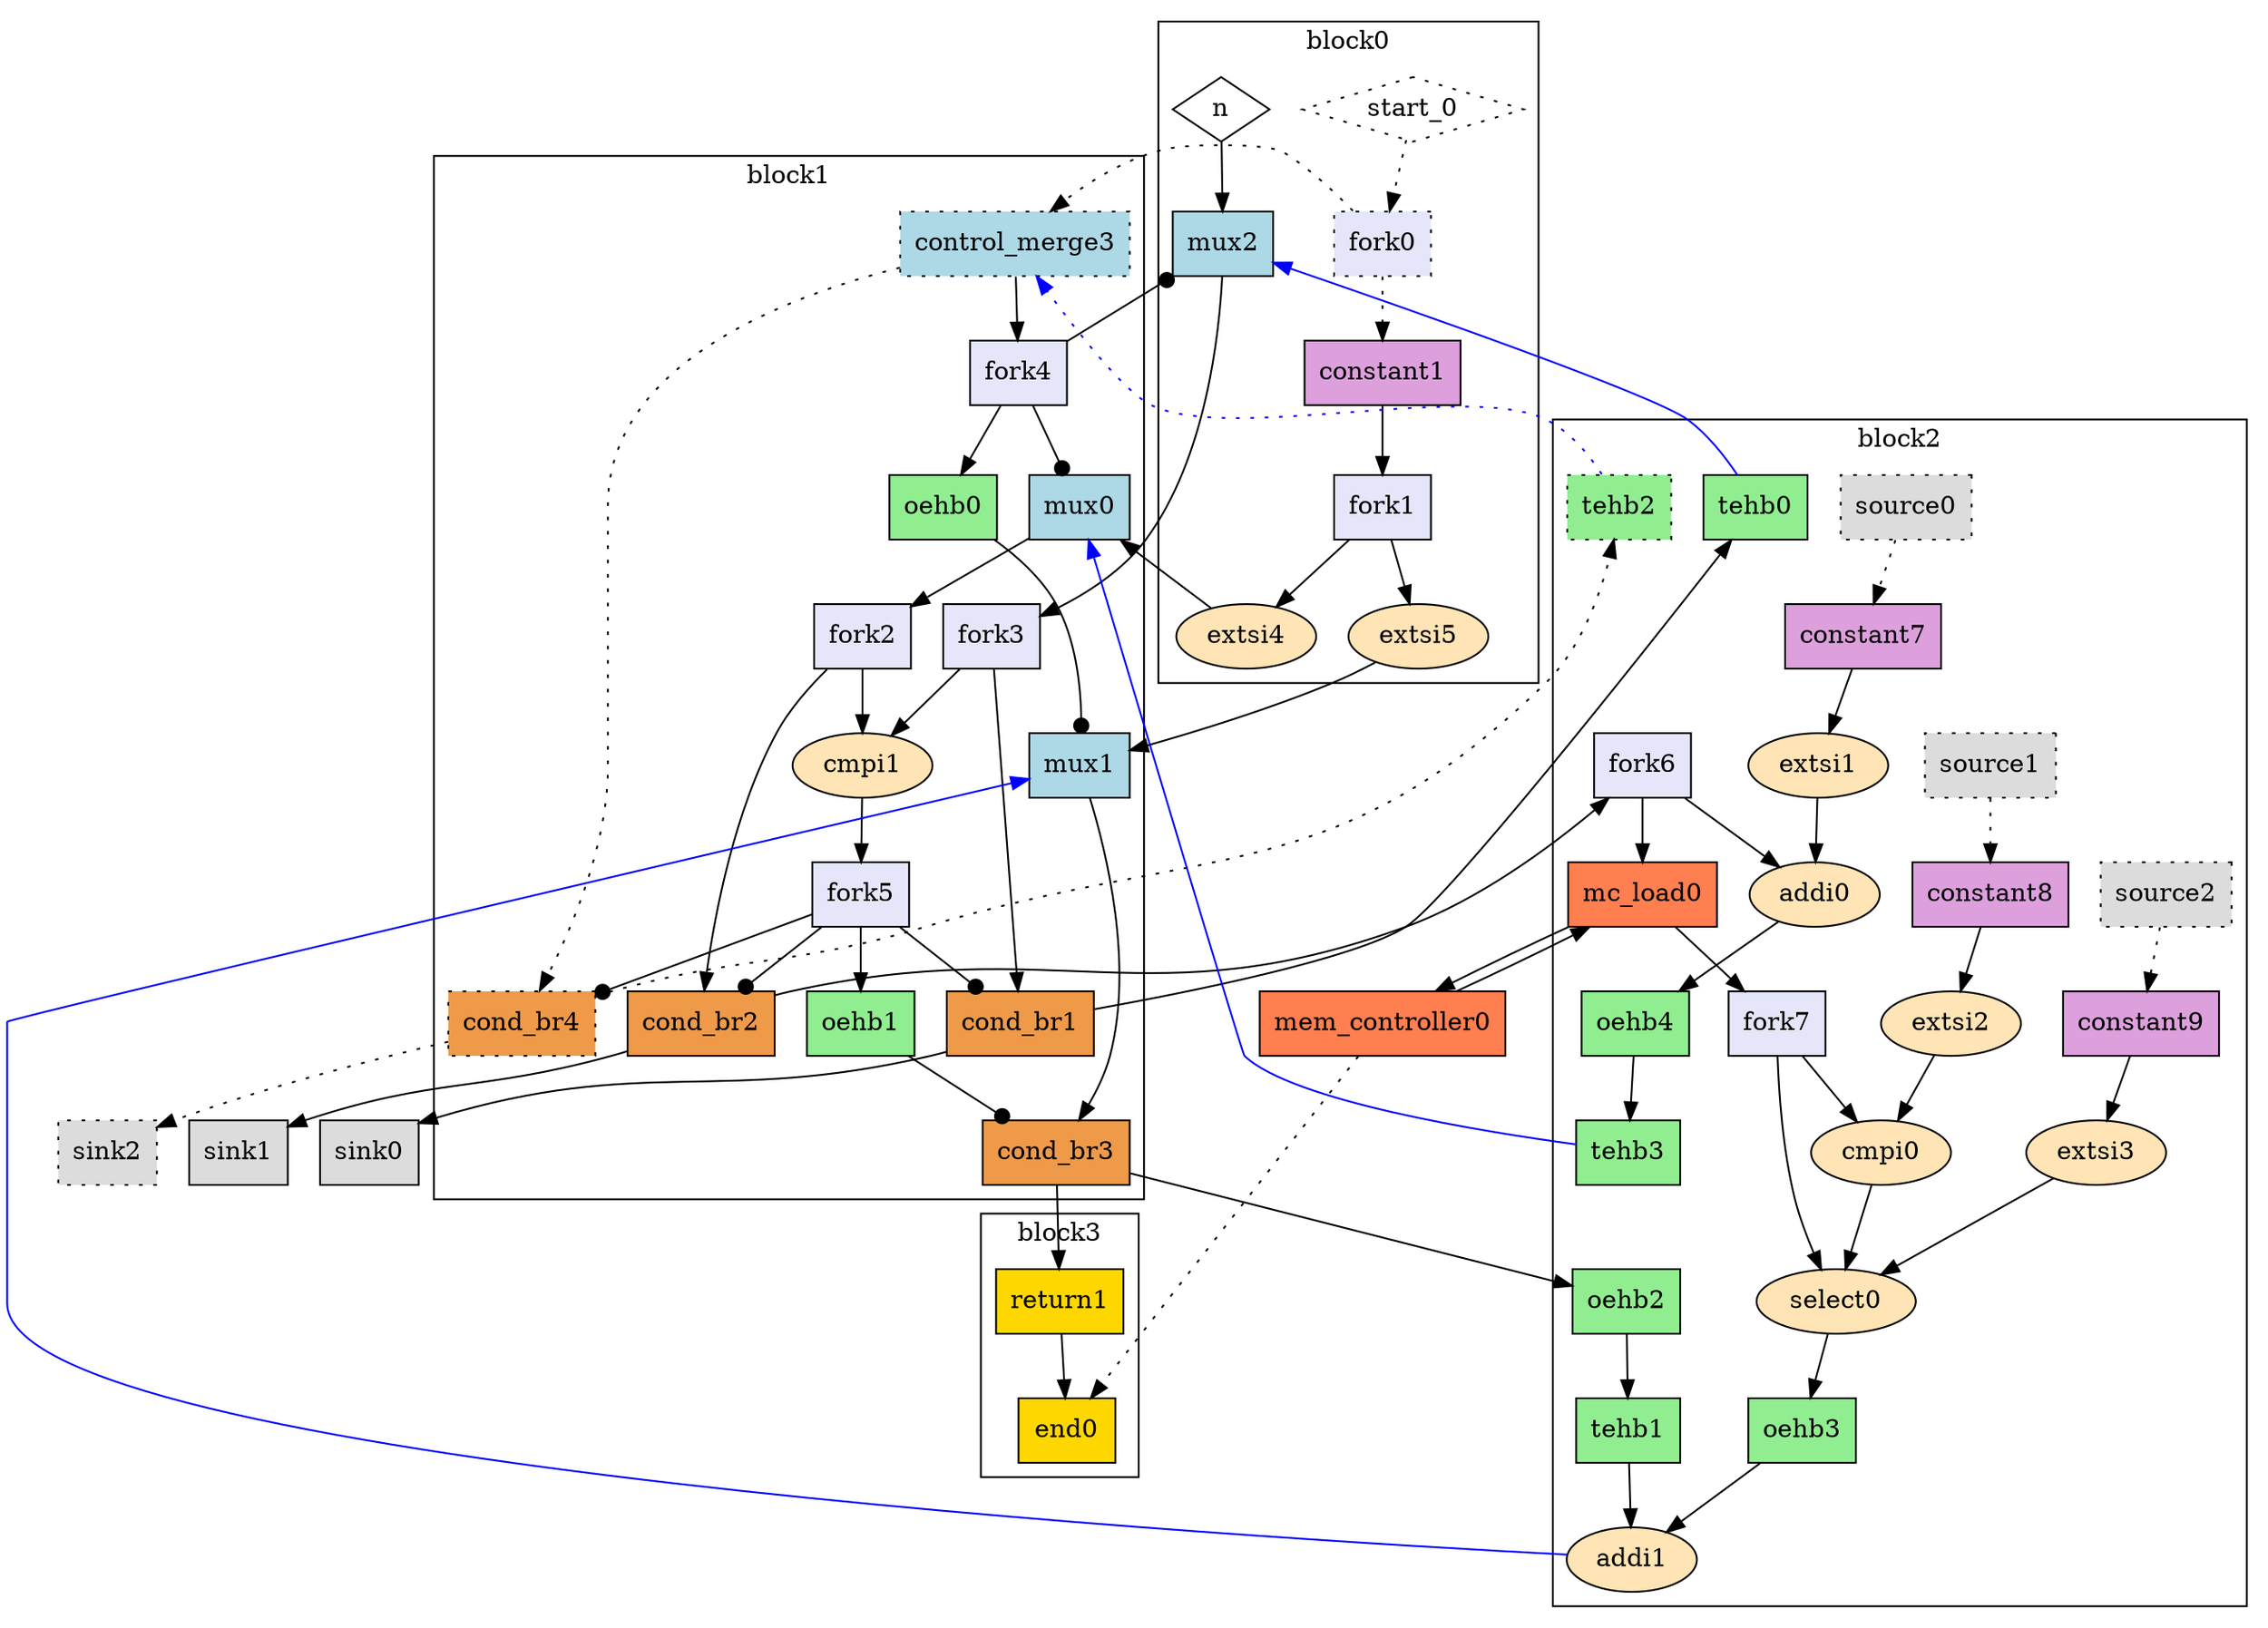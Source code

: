 Digraph G {
  splines=spline;
  compound=true; // Allow edges between clusters
  // Units/Channels in BB 0
  subgraph "cluster0" {
    label="block0"
    // Units from function arguments
    "n" [mlir_op="handshake.func", shape=diamond, label="n", style="solid", type="Entry", in="in1:32", out="out1:32", bbID=1]
    "start_0" [mlir_op="handshake.func", shape=diamond, label="start_0", style="dotted", type="Entry", control="true", in="in1:0", out="out1:0", bbID=1]
    // Units in BB 0
    "fork0" [mlir_op="handshake.fork", label="fork0", fillcolor=lavender, shape="box", style="filled, dotted", type="Fork", delay="0.000 0.100 0.100 0.000 0.000 0.000 0.000 0.000", in="in1:0", out="out1:0 out2:0", bbID=1]
    "constant1" [mlir_op="handshake.constant", label="constant1", fillcolor=plum, shape="box", style="filled", type="Constant", delay="0.000 0.000 0.000 0.000 0.000 0.000 0.000 0.000", in="in1:1", out="out1:1", value="0x0", bbID=1]
    "fork1" [mlir_op="handshake.fork", label="fork1", fillcolor=lavender, shape="box", style="filled", type="Fork", delay="0.000 0.100 0.100 0.000 0.000 0.000 0.000 0.000", in="in1:1", out="out1:1 out2:1", bbID=1]
    "extsi4" [mlir_op="arith.extsi", label="extsi4", fillcolor=moccasin, shape="oval", style="filled", type="Operator", delay="0.000 0.000 0.000 0.000 0.000 0.000 0.000 0.000", in="in1:1", latency="0", op="sext_op", out="out1:32", II=1, bbID=1]
    "extsi5" [mlir_op="arith.extsi", label="extsi5", fillcolor=moccasin, shape="oval", style="filled", type="Operator", delay="0.000 0.000 0.000 0.000 0.000 0.000 0.000 0.000", in="in1:1", latency="0", op="sext_op", out="out1:32", II=1, bbID=1]
    // Channels from function arguments
    "n" -> "mux2" [style="solid", dir="both", arrowtail="none", arrowhead="normal", from="out1", to="in3"]
    "start_0" -> "fork0" [style="dotted", dir="both", arrowtail="none", arrowhead="normal", from="out1", to="in1"]
    // Channels in BB 0
    "fork0" -> "constant1" [style="dotted", dir="both", arrowtail="none", arrowhead="normal", from="out2", to="in1"]
    "constant1" -> "fork1" [style="solid", dir="both", arrowtail="none", arrowhead="normal", from="out1", to="in1"]
    "fork1" -> "extsi4" [style="solid", dir="both", arrowtail="none", arrowhead="normal", from="out1", to="in1"]
    "fork1" -> "extsi5" [style="solid", dir="both", arrowtail="none", arrowhead="normal", from="out2", to="in1"]
  }
  // Units/Channels in BB 1
  subgraph "cluster1" {
    label="block1"
    // Units in BB 1
    "mux0" [mlir_op="handshake.mux", label="mux0", fillcolor=lightblue, shape="box", style="filled", type="Mux", delay="1.412 1.397 0.000 1.412 1.397 1.412 0.000 0.000", in="in1?:1 in2:32 in3:32", out="out1:32", bbID=2]
    "fork2" [mlir_op="handshake.fork", label="fork2", fillcolor=lavender, shape="box", style="filled", type="Fork", delay="0.000 0.100 0.100 0.000 0.000 0.000 0.000 0.000", in="in1:32", out="out1:32 out2:32", bbID=2]
    "oehb0" [mlir_op="handshake.oehb", label="oehb0", fillcolor=lightgreen, shape="box", style="filled", type="OEHB", delay="0.000 0.000 0.000 0.000 0.000 0.000 0.000 0.000", in="in1:1", out="out1:1", bbID=2, slots=1]
    "mux1" [mlir_op="handshake.mux", label="mux1", fillcolor=lightblue, shape="box", style="filled", type="Mux", delay="1.412 1.397 0.000 1.412 1.397 1.412 0.000 0.000", in="in1?:1 in2:32 in3:32", out="out1:32", bbID=2]
    "mux2" [mlir_op="handshake.mux", label="mux2", fillcolor=lightblue, shape="box", style="filled", type="Mux", delay="1.412 1.397 0.000 1.412 1.397 1.412 0.000 0.000", in="in1?:1 in2:32 in3:32", out="out1:32", bbID=2]
    "fork3" [mlir_op="handshake.fork", label="fork3", fillcolor=lavender, shape="box", style="filled", type="Fork", delay="0.000 0.100 0.100 0.000 0.000 0.000 0.000 0.000", in="in1:32", out="out1:32 out2:32", bbID=2]
    "control_merge3" [mlir_op="handshake.control_merge", label="control_merge3", fillcolor=lightblue, shape="box", style="filled, dotted", type="CntrlMerge", delay="0.000 1.397 0.000 0.000 0.000 0.000 0.000 0.000", in="in1:0 in2:0", out="out1:0 out2?:1", bbID=2]
    "fork4" [mlir_op="handshake.fork", label="fork4", fillcolor=lavender, shape="box", style="filled", type="Fork", delay="0.000 0.100 0.100 0.000 0.000 0.000 0.000 0.000", in="in1:1", out="out1:1 out2:1 out3:1", bbID=2]
    "cmpi1" [mlir_op="arith.cmpi<", label="cmpi1", fillcolor=moccasin, shape="oval", style="filled", type="Operator", delay="1.907 1.397 1.400 1.409 0.000 0.000 0.000 0.000", in="in1:32 in2:32", latency="0", op="icmp_ult_op", out="out1:1", II=1, bbID=2]
    "fork5" [mlir_op="handshake.fork", label="fork5", fillcolor=lavender, shape="box", style="filled", type="Fork", delay="0.000 0.100 0.100 0.000 0.000 0.000 0.000 0.000", in="in1:1", out="out1:1 out2:1 out3:1 out4:1", bbID=2]
    "cond_br1" [mlir_op="handshake.cond_br", label="cond_br1", fillcolor=tan2, shape="box", style="filled", type="Branch", delay="0.000 1.409 1.411 1.412 1.400 1.412 0.000 0.000", in="in1:32 in2?:1", out="out1+:32 out2-:32", bbID=2]
    "cond_br2" [mlir_op="handshake.cond_br", label="cond_br2", fillcolor=tan2, shape="box", style="filled", type="Branch", delay="0.000 1.409 1.411 1.412 1.400 1.412 0.000 0.000", in="in1:32 in2?:1", out="out1+:32 out2-:32", bbID=2]
    "oehb1" [mlir_op="handshake.oehb", label="oehb1", fillcolor=lightgreen, shape="box", style="filled", type="OEHB", delay="0.000 0.000 0.000 0.000 0.000 0.000 0.000 0.000", in="in1:1", out="out1:1", bbID=2, slots=1]
    "cond_br3" [mlir_op="handshake.cond_br", label="cond_br3", fillcolor=tan2, shape="box", style="filled", type="Branch", delay="0.000 1.409 1.411 1.412 1.400 1.412 0.000 0.000", in="in1:32 in2?:1", out="out1+:32 out2-:32", bbID=2]
    "cond_br4" [mlir_op="handshake.cond_br", label="cond_br4", fillcolor=tan2, shape="box", style="filled, dotted", type="Branch", delay="0.000 1.409 1.411 1.412 1.400 1.412 0.000 0.000", in="in1:0 in2?:1", out="out1+:0 out2-:0", bbID=2]
    // Channels in BB 1
    "mux0" -> "fork2" [style="solid", dir="both", arrowtail="none", arrowhead="normal", from="out1", to="in1"]
    "fork2" -> "cond_br2" [style="solid", dir="both", arrowtail="none", arrowhead="normal", from="out1", to="in1"]
    "fork2" -> "cmpi1" [style="solid", dir="both", arrowtail="none", arrowhead="normal", from="out2", to="in1"]
    "oehb0" -> "mux1" [style="solid", dir="both", arrowtail="none", arrowhead="dot", from="out1", to="in1"]
    "mux1" -> "cond_br3" [style="solid", dir="both", arrowtail="none", arrowhead="normal", from="out1", to="in1"]
    "mux2" -> "fork3" [style="solid", dir="both", arrowtail="none", arrowhead="normal", from="out1", to="in1"]
    "fork3" -> "cond_br1" [style="solid", dir="both", arrowtail="none", arrowhead="normal", from="out1", to="in1"]
    "fork3" -> "cmpi1" [style="solid", dir="both", arrowtail="none", arrowhead="normal", from="out2", to="in2"]
    "control_merge3" -> "cond_br4" [style="dotted", dir="both", arrowtail="none", arrowhead="normal", from="out1", to="in1"]
    "control_merge3" -> "fork4" [style="solid", dir="both", arrowtail="none", arrowhead="normal", from="out2", to="in1"]
    "fork4" -> "mux2" [style="solid", dir="both", arrowtail="none", arrowhead="dot", from="out1", to="in1"]
    "fork4" -> "oehb0" [style="solid", dir="both", arrowtail="none", arrowhead="normal", from="out2", to="in1"]
    "fork4" -> "mux0" [style="solid", dir="both", arrowtail="none", arrowhead="dot", from="out3", to="in1"]
    "cmpi1" -> "fork5" [style="solid", dir="both", arrowtail="none", arrowhead="normal", from="out1", to="in1"]
    "fork5" -> "cond_br4" [style="solid", dir="both", arrowtail="none", arrowhead="dot", from="out1", to="in2"]
    "fork5" -> "oehb1" [style="solid", dir="both", arrowtail="none", arrowhead="normal", from="out2", to="in1"]
    "fork5" -> "cond_br2" [style="solid", dir="both", arrowtail="none", arrowhead="dot", from="out3", to="in2"]
    "fork5" -> "cond_br1" [style="solid", dir="both", arrowtail="none", arrowhead="dot", from="out4", to="in2"]
    "oehb1" -> "cond_br3" [style="solid", dir="both", arrowtail="none", arrowhead="dot", from="out1", to="in2"]
  }
  // Units/Channels in BB 2
  subgraph "cluster2" {
    label="block2"
    // Units in BB 2
    "tehb0" [mlir_op="handshake.tehb", label="tehb0", fillcolor=lightgreen, shape="box", style="filled", type="Buffer", delay="0.000 0.000 0.000 0.000 0.000 0.000 0.000 0.000", in="in1:32", out="out1:32", transparent="true", bbID=3, slots=4001]
    "fork6" [mlir_op="handshake.fork", label="fork6", fillcolor=lavender, shape="box", style="filled", type="Fork", delay="0.000 0.100 0.100 0.000 0.000 0.000 0.000 0.000", in="in1:32", out="out1:32 out2:32", bbID=3]
    "oehb2" [mlir_op="handshake.oehb", label="oehb2", fillcolor=lightgreen, shape="box", style="filled", type="OEHB", delay="0.000 0.000 0.000 0.000 0.000 0.000 0.000 0.000", in="in1:32", out="out1:32", bbID=3, slots=1]
    "tehb1" [mlir_op="handshake.tehb", label="tehb1", fillcolor=lightgreen, shape="box", style="filled", type="TEHB", delay="0.000 0.000 0.000 0.000 0.000 0.000 0.000 0.000", in="in1:32", out="out1:32", bbID=3, slots=1]
    "tehb2" [mlir_op="handshake.tehb", label="tehb2", fillcolor=lightgreen, shape="box", style="filled, dotted", type="Buffer", delay="0.000 0.000 0.000 0.000 0.000 0.000 0.000 0.000", in="in1:0", out="out1:0", transparent="true", bbID=3, slots=4001]
    "source0" [mlir_op="handshake.source", label="source0", fillcolor=gainsboro, shape="box", style="filled, dotted", type="Source", delay="0.000 0.000 0.000 0.000 0.000 0.000 0.000 0.000", out="out1:0", bbID=3]
    "constant7" [mlir_op="handshake.constant", label="constant7", fillcolor=plum, shape="box", style="filled", type="Constant", delay="0.000 0.000 0.000 0.000 0.000 0.000 0.000 0.000", in="in1:2", out="out1:2", value="0x1", bbID=3]
    "extsi1" [mlir_op="arith.extsi", label="extsi1", fillcolor=moccasin, shape="oval", style="filled", type="Operator", delay="0.000 0.000 0.000 0.000 0.000 0.000 0.000 0.000", in="in1:2", latency="0", op="sext_op", out="out1:32", II=1, bbID=3]
    "source1" [mlir_op="handshake.source", label="source1", fillcolor=gainsboro, shape="box", style="filled, dotted", type="Source", delay="0.000 0.000 0.000 0.000 0.000 0.000 0.000 0.000", out="out1:0", bbID=3]
    "constant8" [mlir_op="handshake.constant", label="constant8", fillcolor=plum, shape="box", style="filled", type="Constant", delay="0.000 0.000 0.000 0.000 0.000 0.000 0.000 0.000", in="in1:5", out="out1:5", value="0x0a", bbID=3]
    "extsi2" [mlir_op="arith.extsi", label="extsi2", fillcolor=moccasin, shape="oval", style="filled", type="Operator", delay="0.000 0.000 0.000 0.000 0.000 0.000 0.000 0.000", in="in1:5", latency="0", op="sext_op", out="out1:32", II=1, bbID=3]
    "source2" [mlir_op="handshake.source", label="source2", fillcolor=gainsboro, shape="box", style="filled, dotted", type="Source", delay="0.000 0.000 0.000 0.000 0.000 0.000 0.000 0.000", out="out1:0", bbID=3]
    "constant9" [mlir_op="handshake.constant", label="constant9", fillcolor=plum, shape="box", style="filled", type="Constant", delay="0.000 0.000 0.000 0.000 0.000 0.000 0.000 0.000", in="in1:1", out="out1:1", value="0x0", bbID=3]
    "extsi3" [mlir_op="arith.extsi", label="extsi3", fillcolor=moccasin, shape="oval", style="filled", type="Operator", delay="0.000 0.000 0.000 0.000 0.000 0.000 0.000 0.000", in="in1:1", latency="0", op="sext_op", out="out1:32", II=1, bbID=3]
    "mc_load0" [mlir_op="handshake.mc_load", label="mc_load0", fillcolor=coral, shape="box", style="filled", type="Operator", delay="1.412 1.409 0.000 0.000 0.000 0.000 0.000 0.000", in="in1:32 in2:32", latency="1", op="mc_load_op", out="out1:32 out2:32", II=1, bbID=3, portId=0]
    "fork7" [mlir_op="handshake.fork", label="fork7", fillcolor=lavender, shape="box", style="filled", type="Fork", delay="0.000 0.100 0.100 0.000 0.000 0.000 0.000 0.000", in="in1:32", out="out1:32 out2:32", bbID=3]
    "cmpi0" [mlir_op="arith.cmpi>", label="cmpi0", fillcolor=moccasin, shape="oval", style="filled", type="Operator", delay="1.907 1.397 1.400 1.409 0.000 0.000 0.000 0.000", in="in1:32 in2:32", latency="0", op="icmp_sgt_op", out="out1:1", II=1, bbID=3]
    "select0" [mlir_op="arith.select", label="select0", fillcolor=moccasin, shape="oval", style="filled", type="Operator", delay="1.397 1.397 1.412 2.061 0.000 0.000 0.000 0.000", in="in1?:1 in2+:32 in3-:32", latency="0", op="select_op", out="out1:32", II=1, bbID=3]
    "oehb3" [mlir_op="handshake.oehb", label="oehb3", fillcolor=lightgreen, shape="box", style="filled", type="OEHB", delay="0.000 0.000 0.000 0.000 0.000 0.000 0.000 0.000", in="in1:32", out="out1:32", bbID=3, slots=1]
    "addi1" [mlir_op="arith.addi", label="addi1", fillcolor=moccasin, shape="oval", style="filled", type="Operator", delay="2.287 1.397 1.400 1.409 0.000 0.000 0.000 0.000", in="in1:32 in2:32", latency="0", op="add_op", out="out1:32", II=1, bbID=3]
    "addi0" [mlir_op="arith.addi", label="addi0", fillcolor=moccasin, shape="oval", style="filled", type="Operator", delay="2.287 1.397 1.400 1.409 0.000 0.000 0.000 0.000", in="in1:32 in2:32", latency="0", op="add_op", out="out1:32", II=1, bbID=3]
    "oehb4" [mlir_op="handshake.oehb", label="oehb4", fillcolor=lightgreen, shape="box", style="filled", type="OEHB", delay="0.000 0.000 0.000 0.000 0.000 0.000 0.000 0.000", in="in1:32", out="out1:32", bbID=3, slots=1]
    "tehb3" [mlir_op="handshake.tehb", label="tehb3", fillcolor=lightgreen, shape="box", style="filled", type="TEHB", delay="0.000 0.000 0.000 0.000 0.000 0.000 0.000 0.000", in="in1:32", out="out1:32", bbID=3, slots=1]
    // Channels in BB 2
    "fork6" -> "addi0" [style="solid", dir="both", arrowtail="none", arrowhead="normal", from="out1", to="in1"]
    "fork6" -> "mc_load0" [style="solid", dir="both", arrowtail="none", arrowhead="normal", from="out2", to="in2"]
    "oehb2" -> "tehb1" [style="solid", dir="both", arrowtail="none", arrowhead="normal", from="out1", to="in1"]
    "tehb1" -> "addi1" [style="solid", dir="both", arrowtail="none", arrowhead="normal", from="out1", to="in1"]
    "source0" -> "constant7" [style="dotted", dir="both", arrowtail="none", arrowhead="normal", from="out1", to="in1"]
    "constant7" -> "extsi1" [style="solid", dir="both", arrowtail="none", arrowhead="normal", from="out1", to="in1"]
    "extsi1" -> "addi0" [style="solid", dir="both", arrowtail="none", arrowhead="normal", from="out1", to="in2"]
    "source1" -> "constant8" [style="dotted", dir="both", arrowtail="none", arrowhead="normal", from="out1", to="in1"]
    "constant8" -> "extsi2" [style="solid", dir="both", arrowtail="none", arrowhead="normal", from="out1", to="in1"]
    "extsi2" -> "cmpi0" [style="solid", dir="both", arrowtail="none", arrowhead="normal", from="out1", to="in2"]
    "source2" -> "constant9" [style="dotted", dir="both", arrowtail="none", arrowhead="normal", from="out1", to="in1"]
    "constant9" -> "extsi3" [style="solid", dir="both", arrowtail="none", arrowhead="normal", from="out1", to="in1"]
    "extsi3" -> "select0" [style="solid", dir="both", arrowtail="none", arrowhead="normal", from="out1", to="in3"]
    "mc_load0" -> "fork7" [style="solid", dir="both", arrowtail="none", arrowhead="normal", from="out1", to="in1"]
    "fork7" -> "select0" [style="solid", dir="both", arrowtail="none", arrowhead="normal", from="out1", to="in2"]
    "fork7" -> "cmpi0" [style="solid", dir="both", arrowtail="none", arrowhead="normal", from="out2", to="in1"]
    "cmpi0" -> "select0" [style="solid", dir="both", arrowtail="none", arrowhead="normal", from="out1", to="in1"]
    "select0" -> "oehb3" [style="solid", dir="both", arrowtail="none", arrowhead="normal", from="out1", to="in1"]
    "oehb3" -> "addi1" [style="solid", dir="both", arrowtail="none", arrowhead="normal", from="out1", to="in2"]
    "addi0" -> "oehb4" [style="solid", dir="both", arrowtail="none", arrowhead="normal", from="out1", to="in1"]
    "oehb4" -> "tehb3" [style="solid", dir="both", arrowtail="none", arrowhead="normal", from="out1", to="in1"]
  }
  // Units/Channels in BB 3
  subgraph "cluster3" {
    label="block3"
    // Units in BB 3
    "return1" [mlir_op="handshake.return", label="return1", fillcolor=gold, shape="box", style="filled", type="Operator", delay="1.412 1.397 0.000 0.000 0.000 0.000 0.000 0.000", in="in1:32", latency="0", op="ret_op", out="out1:32", II=1, bbID=4]
    "end0" [mlir_op="handshake.end", label="end0", fillcolor=gold, shape="box", style="filled", type="Exit", delay="1.397 0.000 1.397 1.409 0.000 0.000 0.000 0.000", in="in1:0*e in2:32", out="out1:32", bbID=4]
    // Channels in BB 3
    "return1" -> "end0" [style="solid", dir="both", arrowtail="none", arrowhead="normal", from="out1", to="in2"]
  }
  // Units outside of all basic blocks
  "mem_controller0" [mlir_op="handshake.mem_controller", label="mem_controller0", fillcolor=coral, shape="box", style="filled", type="MC", delay="0.000 0.000 0.000 0.000 0.000 0.000 0.000 0.000", in="in1:32*l0a", memory="a", out="out1:32*l0d out2:0*e", bbID=0, bbcount=0, ldcount=1, stcount=0]
  "sink0" [mlir_op="handshake.sink", label="sink0", fillcolor=gainsboro, shape="box", style="filled", type="Sink", delay="0.000 0.000 0.000 0.000 0.000 0.000 0.000 0.000", in="in1:32", bbID=0]
  "sink1" [mlir_op="handshake.sink", label="sink1", fillcolor=gainsboro, shape="box", style="filled", type="Sink", delay="0.000 0.000 0.000 0.000 0.000 0.000 0.000 0.000", in="in1:32", bbID=0]
  "sink2" [mlir_op="handshake.sink", label="sink2", fillcolor=gainsboro, shape="box", style="filled, dotted", type="Sink", delay="0.000 0.000 0.000 0.000 0.000 0.000 0.000 0.000", in="in1:0", bbID=0]
  // Channels outgoing of BB 0
  "fork0" -> "control_merge3" [style="dotted", dir="both", arrowtail="none", arrowhead="normal", from="out1", to="in2"]
  "extsi4" -> "mux0" [style="solid", dir="both", arrowtail="none", arrowhead="normal", from="out1", to="in3"]
  "extsi5" -> "mux1" [style="solid", dir="both", arrowtail="none", arrowhead="normal", from="out1", to="in3"]
  // Channels outgoing of BB 1
  "cond_br1" -> "tehb0" [style="solid", dir="both", arrowtail="none", arrowhead="normal", from="out1", to="in1"]
  "cond_br1" -> "sink0" [style="solid", dir="both", arrowtail="none", arrowhead="normal", from="out2", to="in1"]
  "cond_br2" -> "fork6" [style="solid", dir="both", arrowtail="none", arrowhead="normal", from="out1", to="in1"]
  "cond_br2" -> "sink1" [style="solid", dir="both", arrowtail="none", arrowhead="normal", from="out2", to="in1"]
  "cond_br3" -> "oehb2" [style="solid", dir="both", arrowtail="none", arrowhead="normal", from="out1", to="in1"]
  "cond_br3" -> "return1" [style="solid", dir="both", arrowtail="none", arrowhead="normal", from="out2", to="in1"]
  "cond_br4" -> "tehb2" [style="dotted", dir="both", arrowtail="none", arrowhead="normal", from="out1", to="in1"]
  "cond_br4" -> "sink2" [style="dotted", dir="both", arrowtail="none", arrowhead="normal", from="out2", to="in1"]
  // Channels outgoing of BB 2
  "tehb0" -> "mux2" [style="solid", dir="both", arrowtail="none", arrowhead="normal", from="out1", to="in2",  color="blue"]
  "tehb2" -> "control_merge3" [style="dotted", dir="both", arrowtail="none", arrowhead="normal", from="out1", to="in1",  color="blue"]
  "mc_load0" -> "mem_controller0" [style="solid", dir="both", arrowtail="none", arrowhead="normal", from="out2", to="in1", mem_address="true"]
  "addi1" -> "mux1" [style="solid", dir="both", arrowtail="none", arrowhead="normal", from="out1", to="in2",  color="blue"]
  "tehb3" -> "mux0" [style="solid", dir="both", arrowtail="none", arrowhead="normal", from="out1", to="in2",  color="blue"]
  // Channels outside of all basic blocks
  "mem_controller0" -> "mc_load0" [style="solid", dir="both", arrowtail="none", arrowhead="normal", from="out1", to="in1", mem_address="false"]
  "mem_controller0" -> "end0" [style="dotted", dir="both", arrowtail="none", arrowhead="normal", from="out2", to="in1"]
}
